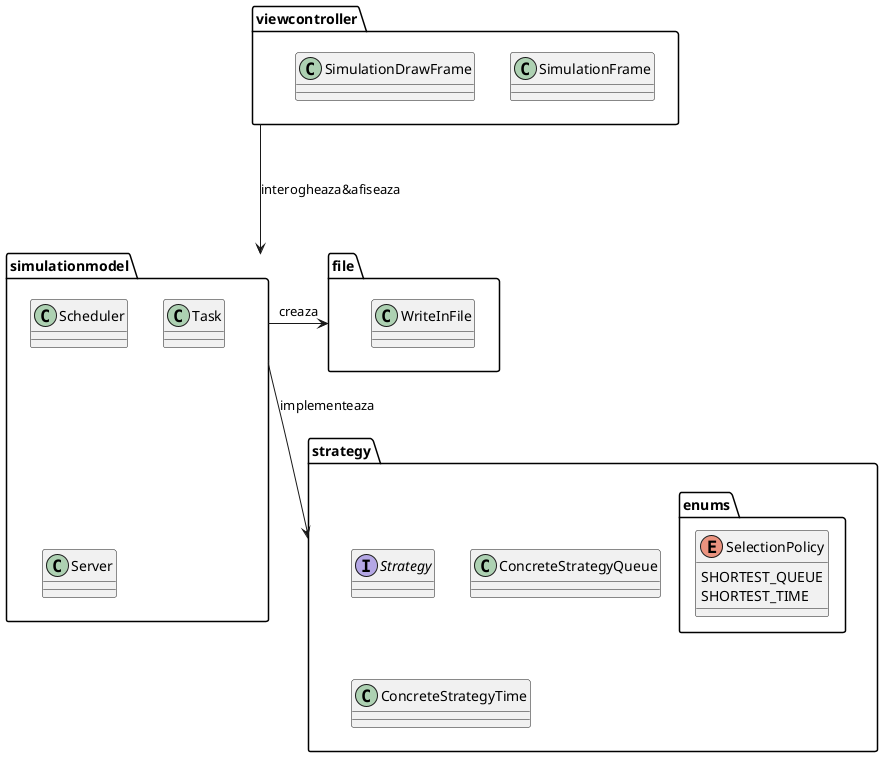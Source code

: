 
@startuml

package strategy {
  interface Strategy {
  }

  class ConcreteStrategyQueue {
  }

  class ConcreteStrategyTime {
  }
  package enums {
    enum SelectionPolicy {
    SHORTEST_QUEUE
    SHORTEST_TIME
    }
  }
}

package file {
  class WriteInFile {
  }
}

package simulationmodel {
  class Scheduler {
  }

  class Task {
  }

  class Server {
  }
}

package viewcontroller {
  class SimulationFrame {
  }

  class SimulationDrawFrame {
  }
}

simulationmodel -> file : creaza
simulationmodel --> strategy: implementeaza
viewcontroller  ---> simulationmodel: interogheaza&afiseaza
@enduml